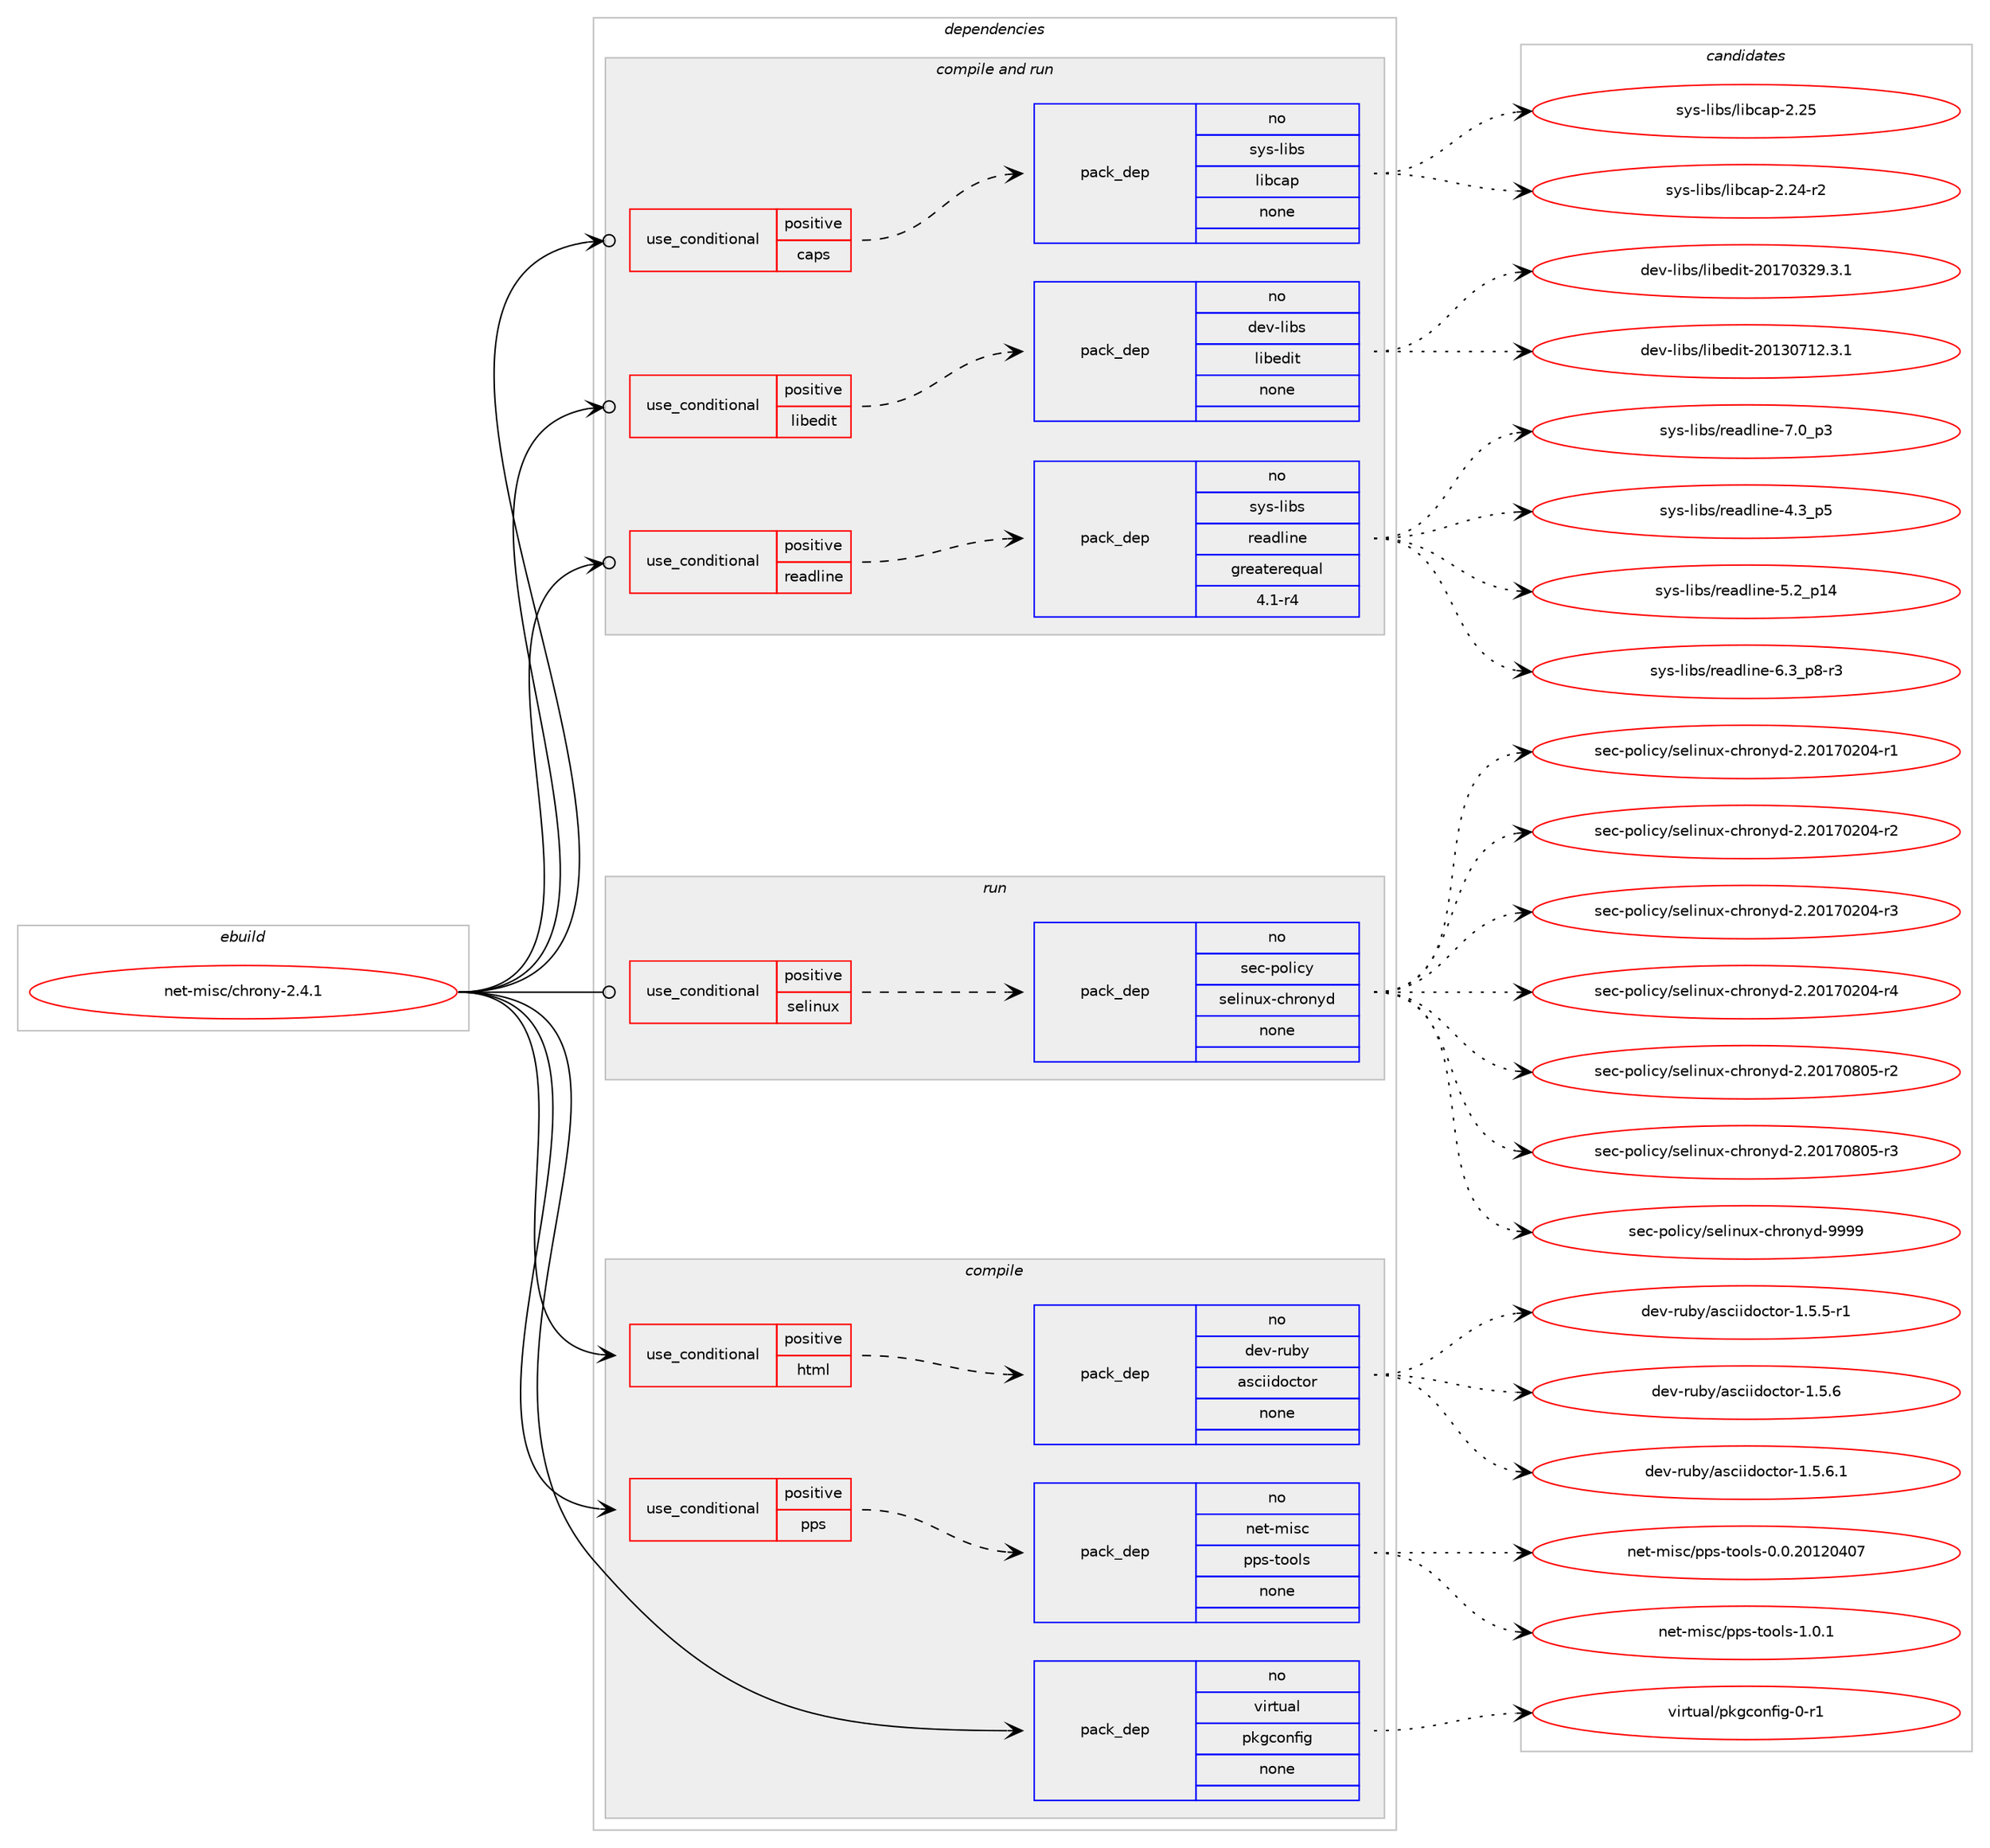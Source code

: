 digraph prolog {

# *************
# Graph options
# *************

newrank=true;
concentrate=true;
compound=true;
graph [rankdir=LR,fontname=Helvetica,fontsize=10,ranksep=1.5];#, ranksep=2.5, nodesep=0.2];
edge  [arrowhead=vee];
node  [fontname=Helvetica,fontsize=10];

# **********
# The ebuild
# **********

subgraph cluster_leftcol {
color=gray;
rank=same;
label=<<i>ebuild</i>>;
id [label="net-misc/chrony-2.4.1", color=red, width=4, href="../net-misc/chrony-2.4.1.svg"];
}

# ****************
# The dependencies
# ****************

subgraph cluster_midcol {
color=gray;
label=<<i>dependencies</i>>;
subgraph cluster_compile {
fillcolor="#eeeeee";
style=filled;
label=<<i>compile</i>>;
subgraph cond105060 {
dependency424056 [label=<<TABLE BORDER="0" CELLBORDER="1" CELLSPACING="0" CELLPADDING="4"><TR><TD ROWSPAN="3" CELLPADDING="10">use_conditional</TD></TR><TR><TD>positive</TD></TR><TR><TD>html</TD></TR></TABLE>>, shape=none, color=red];
subgraph pack311821 {
dependency424057 [label=<<TABLE BORDER="0" CELLBORDER="1" CELLSPACING="0" CELLPADDING="4" WIDTH="220"><TR><TD ROWSPAN="6" CELLPADDING="30">pack_dep</TD></TR><TR><TD WIDTH="110">no</TD></TR><TR><TD>dev-ruby</TD></TR><TR><TD>asciidoctor</TD></TR><TR><TD>none</TD></TR><TR><TD></TD></TR></TABLE>>, shape=none, color=blue];
}
dependency424056:e -> dependency424057:w [weight=20,style="dashed",arrowhead="vee"];
}
id:e -> dependency424056:w [weight=20,style="solid",arrowhead="vee"];
subgraph cond105061 {
dependency424058 [label=<<TABLE BORDER="0" CELLBORDER="1" CELLSPACING="0" CELLPADDING="4"><TR><TD ROWSPAN="3" CELLPADDING="10">use_conditional</TD></TR><TR><TD>positive</TD></TR><TR><TD>pps</TD></TR></TABLE>>, shape=none, color=red];
subgraph pack311822 {
dependency424059 [label=<<TABLE BORDER="0" CELLBORDER="1" CELLSPACING="0" CELLPADDING="4" WIDTH="220"><TR><TD ROWSPAN="6" CELLPADDING="30">pack_dep</TD></TR><TR><TD WIDTH="110">no</TD></TR><TR><TD>net-misc</TD></TR><TR><TD>pps-tools</TD></TR><TR><TD>none</TD></TR><TR><TD></TD></TR></TABLE>>, shape=none, color=blue];
}
dependency424058:e -> dependency424059:w [weight=20,style="dashed",arrowhead="vee"];
}
id:e -> dependency424058:w [weight=20,style="solid",arrowhead="vee"];
subgraph pack311823 {
dependency424060 [label=<<TABLE BORDER="0" CELLBORDER="1" CELLSPACING="0" CELLPADDING="4" WIDTH="220"><TR><TD ROWSPAN="6" CELLPADDING="30">pack_dep</TD></TR><TR><TD WIDTH="110">no</TD></TR><TR><TD>virtual</TD></TR><TR><TD>pkgconfig</TD></TR><TR><TD>none</TD></TR><TR><TD></TD></TR></TABLE>>, shape=none, color=blue];
}
id:e -> dependency424060:w [weight=20,style="solid",arrowhead="vee"];
}
subgraph cluster_compileandrun {
fillcolor="#eeeeee";
style=filled;
label=<<i>compile and run</i>>;
subgraph cond105062 {
dependency424061 [label=<<TABLE BORDER="0" CELLBORDER="1" CELLSPACING="0" CELLPADDING="4"><TR><TD ROWSPAN="3" CELLPADDING="10">use_conditional</TD></TR><TR><TD>positive</TD></TR><TR><TD>caps</TD></TR></TABLE>>, shape=none, color=red];
subgraph pack311824 {
dependency424062 [label=<<TABLE BORDER="0" CELLBORDER="1" CELLSPACING="0" CELLPADDING="4" WIDTH="220"><TR><TD ROWSPAN="6" CELLPADDING="30">pack_dep</TD></TR><TR><TD WIDTH="110">no</TD></TR><TR><TD>sys-libs</TD></TR><TR><TD>libcap</TD></TR><TR><TD>none</TD></TR><TR><TD></TD></TR></TABLE>>, shape=none, color=blue];
}
dependency424061:e -> dependency424062:w [weight=20,style="dashed",arrowhead="vee"];
}
id:e -> dependency424061:w [weight=20,style="solid",arrowhead="odotvee"];
subgraph cond105063 {
dependency424063 [label=<<TABLE BORDER="0" CELLBORDER="1" CELLSPACING="0" CELLPADDING="4"><TR><TD ROWSPAN="3" CELLPADDING="10">use_conditional</TD></TR><TR><TD>positive</TD></TR><TR><TD>libedit</TD></TR></TABLE>>, shape=none, color=red];
subgraph pack311825 {
dependency424064 [label=<<TABLE BORDER="0" CELLBORDER="1" CELLSPACING="0" CELLPADDING="4" WIDTH="220"><TR><TD ROWSPAN="6" CELLPADDING="30">pack_dep</TD></TR><TR><TD WIDTH="110">no</TD></TR><TR><TD>dev-libs</TD></TR><TR><TD>libedit</TD></TR><TR><TD>none</TD></TR><TR><TD></TD></TR></TABLE>>, shape=none, color=blue];
}
dependency424063:e -> dependency424064:w [weight=20,style="dashed",arrowhead="vee"];
}
id:e -> dependency424063:w [weight=20,style="solid",arrowhead="odotvee"];
subgraph cond105064 {
dependency424065 [label=<<TABLE BORDER="0" CELLBORDER="1" CELLSPACING="0" CELLPADDING="4"><TR><TD ROWSPAN="3" CELLPADDING="10">use_conditional</TD></TR><TR><TD>positive</TD></TR><TR><TD>readline</TD></TR></TABLE>>, shape=none, color=red];
subgraph pack311826 {
dependency424066 [label=<<TABLE BORDER="0" CELLBORDER="1" CELLSPACING="0" CELLPADDING="4" WIDTH="220"><TR><TD ROWSPAN="6" CELLPADDING="30">pack_dep</TD></TR><TR><TD WIDTH="110">no</TD></TR><TR><TD>sys-libs</TD></TR><TR><TD>readline</TD></TR><TR><TD>greaterequal</TD></TR><TR><TD>4.1-r4</TD></TR></TABLE>>, shape=none, color=blue];
}
dependency424065:e -> dependency424066:w [weight=20,style="dashed",arrowhead="vee"];
}
id:e -> dependency424065:w [weight=20,style="solid",arrowhead="odotvee"];
}
subgraph cluster_run {
fillcolor="#eeeeee";
style=filled;
label=<<i>run</i>>;
subgraph cond105065 {
dependency424067 [label=<<TABLE BORDER="0" CELLBORDER="1" CELLSPACING="0" CELLPADDING="4"><TR><TD ROWSPAN="3" CELLPADDING="10">use_conditional</TD></TR><TR><TD>positive</TD></TR><TR><TD>selinux</TD></TR></TABLE>>, shape=none, color=red];
subgraph pack311827 {
dependency424068 [label=<<TABLE BORDER="0" CELLBORDER="1" CELLSPACING="0" CELLPADDING="4" WIDTH="220"><TR><TD ROWSPAN="6" CELLPADDING="30">pack_dep</TD></TR><TR><TD WIDTH="110">no</TD></TR><TR><TD>sec-policy</TD></TR><TR><TD>selinux-chronyd</TD></TR><TR><TD>none</TD></TR><TR><TD></TD></TR></TABLE>>, shape=none, color=blue];
}
dependency424067:e -> dependency424068:w [weight=20,style="dashed",arrowhead="vee"];
}
id:e -> dependency424067:w [weight=20,style="solid",arrowhead="odot"];
}
}

# **************
# The candidates
# **************

subgraph cluster_choices {
rank=same;
color=gray;
label=<<i>candidates</i>>;

subgraph choice311821 {
color=black;
nodesep=1;
choice1001011184511411798121479711599105105100111991161111144549465346534511449 [label="dev-ruby/asciidoctor-1.5.5-r1", color=red, width=4,href="../dev-ruby/asciidoctor-1.5.5-r1.svg"];
choice100101118451141179812147971159910510510011199116111114454946534654 [label="dev-ruby/asciidoctor-1.5.6", color=red, width=4,href="../dev-ruby/asciidoctor-1.5.6.svg"];
choice1001011184511411798121479711599105105100111991161111144549465346544649 [label="dev-ruby/asciidoctor-1.5.6.1", color=red, width=4,href="../dev-ruby/asciidoctor-1.5.6.1.svg"];
dependency424057:e -> choice1001011184511411798121479711599105105100111991161111144549465346534511449:w [style=dotted,weight="100"];
dependency424057:e -> choice100101118451141179812147971159910510510011199116111114454946534654:w [style=dotted,weight="100"];
dependency424057:e -> choice1001011184511411798121479711599105105100111991161111144549465346544649:w [style=dotted,weight="100"];
}
subgraph choice311822 {
color=black;
nodesep=1;
choice1101011164510910511599471121121154511611111110811545484648465048495048524855 [label="net-misc/pps-tools-0.0.20120407", color=red, width=4,href="../net-misc/pps-tools-0.0.20120407.svg"];
choice11010111645109105115994711211211545116111111108115454946484649 [label="net-misc/pps-tools-1.0.1", color=red, width=4,href="../net-misc/pps-tools-1.0.1.svg"];
dependency424059:e -> choice1101011164510910511599471121121154511611111110811545484648465048495048524855:w [style=dotted,weight="100"];
dependency424059:e -> choice11010111645109105115994711211211545116111111108115454946484649:w [style=dotted,weight="100"];
}
subgraph choice311823 {
color=black;
nodesep=1;
choice11810511411611797108471121071039911111010210510345484511449 [label="virtual/pkgconfig-0-r1", color=red, width=4,href="../virtual/pkgconfig-0-r1.svg"];
dependency424060:e -> choice11810511411611797108471121071039911111010210510345484511449:w [style=dotted,weight="100"];
}
subgraph choice311824 {
color=black;
nodesep=1;
choice11512111545108105981154710810598999711245504650524511450 [label="sys-libs/libcap-2.24-r2", color=red, width=4,href="../sys-libs/libcap-2.24-r2.svg"];
choice1151211154510810598115471081059899971124550465053 [label="sys-libs/libcap-2.25", color=red, width=4,href="../sys-libs/libcap-2.25.svg"];
dependency424062:e -> choice11512111545108105981154710810598999711245504650524511450:w [style=dotted,weight="100"];
dependency424062:e -> choice1151211154510810598115471081059899971124550465053:w [style=dotted,weight="100"];
}
subgraph choice311825 {
color=black;
nodesep=1;
choice1001011184510810598115471081059810110010511645504849514855495046514649 [label="dev-libs/libedit-20130712.3.1", color=red, width=4,href="../dev-libs/libedit-20130712.3.1.svg"];
choice1001011184510810598115471081059810110010511645504849554851505746514649 [label="dev-libs/libedit-20170329.3.1", color=red, width=4,href="../dev-libs/libedit-20170329.3.1.svg"];
dependency424064:e -> choice1001011184510810598115471081059810110010511645504849514855495046514649:w [style=dotted,weight="100"];
dependency424064:e -> choice1001011184510810598115471081059810110010511645504849554851505746514649:w [style=dotted,weight="100"];
}
subgraph choice311826 {
color=black;
nodesep=1;
choice11512111545108105981154711410197100108105110101455246519511253 [label="sys-libs/readline-4.3_p5", color=red, width=4,href="../sys-libs/readline-4.3_p5.svg"];
choice1151211154510810598115471141019710010810511010145534650951124952 [label="sys-libs/readline-5.2_p14", color=red, width=4,href="../sys-libs/readline-5.2_p14.svg"];
choice115121115451081059811547114101971001081051101014554465195112564511451 [label="sys-libs/readline-6.3_p8-r3", color=red, width=4,href="../sys-libs/readline-6.3_p8-r3.svg"];
choice11512111545108105981154711410197100108105110101455546489511251 [label="sys-libs/readline-7.0_p3", color=red, width=4,href="../sys-libs/readline-7.0_p3.svg"];
dependency424066:e -> choice11512111545108105981154711410197100108105110101455246519511253:w [style=dotted,weight="100"];
dependency424066:e -> choice1151211154510810598115471141019710010810511010145534650951124952:w [style=dotted,weight="100"];
dependency424066:e -> choice115121115451081059811547114101971001081051101014554465195112564511451:w [style=dotted,weight="100"];
dependency424066:e -> choice11512111545108105981154711410197100108105110101455546489511251:w [style=dotted,weight="100"];
}
subgraph choice311827 {
color=black;
nodesep=1;
choice11510199451121111081059912147115101108105110117120459910411411111012110045504650484955485048524511449 [label="sec-policy/selinux-chronyd-2.20170204-r1", color=red, width=4,href="../sec-policy/selinux-chronyd-2.20170204-r1.svg"];
choice11510199451121111081059912147115101108105110117120459910411411111012110045504650484955485048524511450 [label="sec-policy/selinux-chronyd-2.20170204-r2", color=red, width=4,href="../sec-policy/selinux-chronyd-2.20170204-r2.svg"];
choice11510199451121111081059912147115101108105110117120459910411411111012110045504650484955485048524511451 [label="sec-policy/selinux-chronyd-2.20170204-r3", color=red, width=4,href="../sec-policy/selinux-chronyd-2.20170204-r3.svg"];
choice11510199451121111081059912147115101108105110117120459910411411111012110045504650484955485048524511452 [label="sec-policy/selinux-chronyd-2.20170204-r4", color=red, width=4,href="../sec-policy/selinux-chronyd-2.20170204-r4.svg"];
choice11510199451121111081059912147115101108105110117120459910411411111012110045504650484955485648534511450 [label="sec-policy/selinux-chronyd-2.20170805-r2", color=red, width=4,href="../sec-policy/selinux-chronyd-2.20170805-r2.svg"];
choice11510199451121111081059912147115101108105110117120459910411411111012110045504650484955485648534511451 [label="sec-policy/selinux-chronyd-2.20170805-r3", color=red, width=4,href="../sec-policy/selinux-chronyd-2.20170805-r3.svg"];
choice1151019945112111108105991214711510110810511011712045991041141111101211004557575757 [label="sec-policy/selinux-chronyd-9999", color=red, width=4,href="../sec-policy/selinux-chronyd-9999.svg"];
dependency424068:e -> choice11510199451121111081059912147115101108105110117120459910411411111012110045504650484955485048524511449:w [style=dotted,weight="100"];
dependency424068:e -> choice11510199451121111081059912147115101108105110117120459910411411111012110045504650484955485048524511450:w [style=dotted,weight="100"];
dependency424068:e -> choice11510199451121111081059912147115101108105110117120459910411411111012110045504650484955485048524511451:w [style=dotted,weight="100"];
dependency424068:e -> choice11510199451121111081059912147115101108105110117120459910411411111012110045504650484955485048524511452:w [style=dotted,weight="100"];
dependency424068:e -> choice11510199451121111081059912147115101108105110117120459910411411111012110045504650484955485648534511450:w [style=dotted,weight="100"];
dependency424068:e -> choice11510199451121111081059912147115101108105110117120459910411411111012110045504650484955485648534511451:w [style=dotted,weight="100"];
dependency424068:e -> choice1151019945112111108105991214711510110810511011712045991041141111101211004557575757:w [style=dotted,weight="100"];
}
}

}
